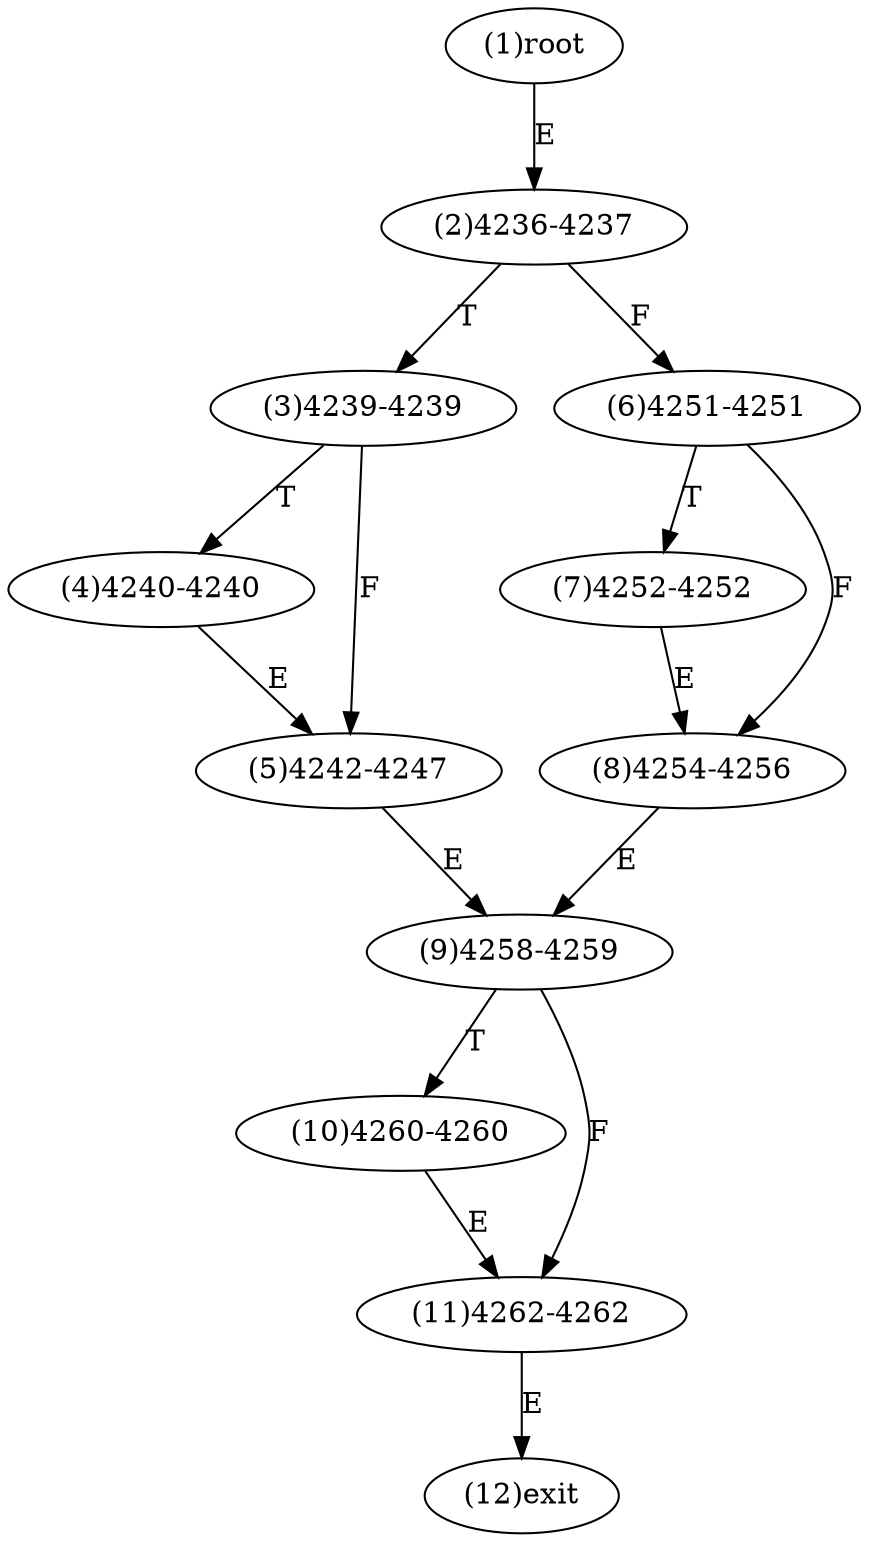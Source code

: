 digraph "" { 
1[ label="(1)root"];
2[ label="(2)4236-4237"];
3[ label="(3)4239-4239"];
4[ label="(4)4240-4240"];
5[ label="(5)4242-4247"];
6[ label="(6)4251-4251"];
7[ label="(7)4252-4252"];
8[ label="(8)4254-4256"];
9[ label="(9)4258-4259"];
10[ label="(10)4260-4260"];
11[ label="(11)4262-4262"];
12[ label="(12)exit"];
1->2[ label="E"];
2->6[ label="F"];
2->3[ label="T"];
3->5[ label="F"];
3->4[ label="T"];
4->5[ label="E"];
5->9[ label="E"];
6->8[ label="F"];
6->7[ label="T"];
7->8[ label="E"];
8->9[ label="E"];
9->11[ label="F"];
9->10[ label="T"];
10->11[ label="E"];
11->12[ label="E"];
}